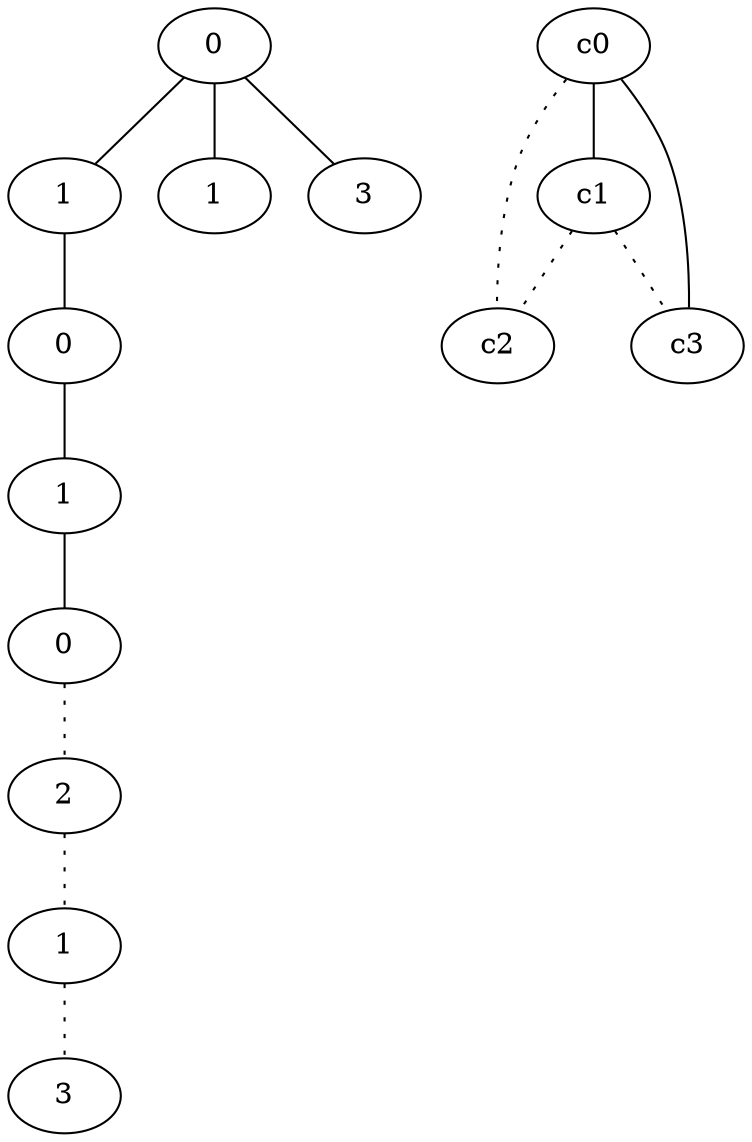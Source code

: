 graph {
a0[label=0];
a1[label=1];
a2[label=0];
a3[label=1];
a4[label=0];
a5[label=2];
a6[label=1];
a7[label=3];
a8[label=1];
a9[label=3];
a0 -- a1;
a0 -- a8;
a0 -- a9;
a1 -- a2;
a2 -- a3;
a3 -- a4;
a4 -- a5 [style=dotted];
a5 -- a6 [style=dotted];
a6 -- a7 [style=dotted];
c0 -- c1;
c0 -- c2 [style=dotted];
c0 -- c3;
c1 -- c2 [style=dotted];
c1 -- c3 [style=dotted];
}
